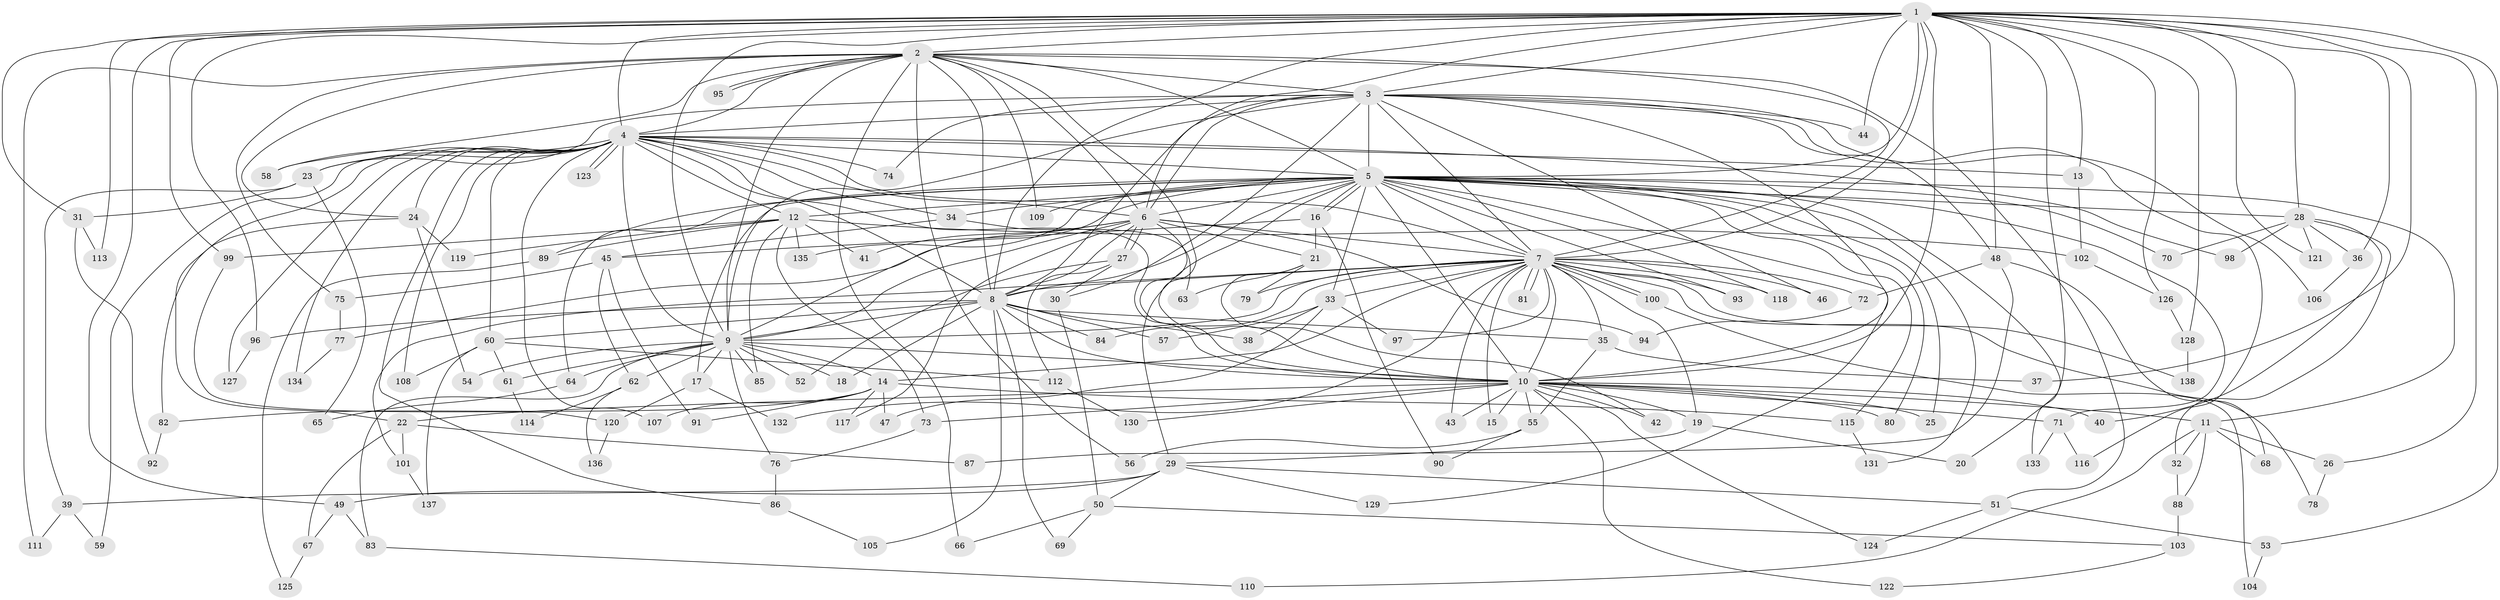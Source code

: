// coarse degree distribution, {23: 0.00909090909090909, 31: 0.00909090909090909, 32: 0.00909090909090909, 33: 0.00909090909090909, 14: 0.00909090909090909, 28: 0.00909090909090909, 18: 0.00909090909090909, 7: 0.02727272727272727, 10: 0.00909090909090909, 3: 0.18181818181818182, 2: 0.5363636363636364, 4: 0.07272727272727272, 5: 0.05454545454545454, 6: 0.03636363636363636, 9: 0.00909090909090909, 1: 0.00909090909090909}
// Generated by graph-tools (version 1.1) at 2025/23/03/03/25 07:23:48]
// undirected, 138 vertices, 301 edges
graph export_dot {
graph [start="1"]
  node [color=gray90,style=filled];
  1;
  2;
  3;
  4;
  5;
  6;
  7;
  8;
  9;
  10;
  11;
  12;
  13;
  14;
  15;
  16;
  17;
  18;
  19;
  20;
  21;
  22;
  23;
  24;
  25;
  26;
  27;
  28;
  29;
  30;
  31;
  32;
  33;
  34;
  35;
  36;
  37;
  38;
  39;
  40;
  41;
  42;
  43;
  44;
  45;
  46;
  47;
  48;
  49;
  50;
  51;
  52;
  53;
  54;
  55;
  56;
  57;
  58;
  59;
  60;
  61;
  62;
  63;
  64;
  65;
  66;
  67;
  68;
  69;
  70;
  71;
  72;
  73;
  74;
  75;
  76;
  77;
  78;
  79;
  80;
  81;
  82;
  83;
  84;
  85;
  86;
  87;
  88;
  89;
  90;
  91;
  92;
  93;
  94;
  95;
  96;
  97;
  98;
  99;
  100;
  101;
  102;
  103;
  104;
  105;
  106;
  107;
  108;
  109;
  110;
  111;
  112;
  113;
  114;
  115;
  116;
  117;
  118;
  119;
  120;
  121;
  122;
  123;
  124;
  125;
  126;
  127;
  128;
  129;
  130;
  131;
  132;
  133;
  134;
  135;
  136;
  137;
  138;
  1 -- 2;
  1 -- 3;
  1 -- 4;
  1 -- 5;
  1 -- 6;
  1 -- 7;
  1 -- 8;
  1 -- 9;
  1 -- 10;
  1 -- 13;
  1 -- 20;
  1 -- 26;
  1 -- 28;
  1 -- 31;
  1 -- 36;
  1 -- 37;
  1 -- 44;
  1 -- 48;
  1 -- 49;
  1 -- 53;
  1 -- 96;
  1 -- 99;
  1 -- 113;
  1 -- 121;
  1 -- 126;
  1 -- 128;
  2 -- 3;
  2 -- 4;
  2 -- 5;
  2 -- 6;
  2 -- 7;
  2 -- 8;
  2 -- 9;
  2 -- 10;
  2 -- 24;
  2 -- 51;
  2 -- 56;
  2 -- 58;
  2 -- 66;
  2 -- 75;
  2 -- 95;
  2 -- 95;
  2 -- 109;
  2 -- 111;
  3 -- 4;
  3 -- 5;
  3 -- 6;
  3 -- 7;
  3 -- 8;
  3 -- 9;
  3 -- 10;
  3 -- 23;
  3 -- 30;
  3 -- 44;
  3 -- 46;
  3 -- 48;
  3 -- 74;
  3 -- 106;
  3 -- 116;
  4 -- 5;
  4 -- 6;
  4 -- 7;
  4 -- 8;
  4 -- 9;
  4 -- 10;
  4 -- 12;
  4 -- 13;
  4 -- 22;
  4 -- 23;
  4 -- 24;
  4 -- 34;
  4 -- 58;
  4 -- 59;
  4 -- 60;
  4 -- 74;
  4 -- 86;
  4 -- 98;
  4 -- 107;
  4 -- 108;
  4 -- 123;
  4 -- 123;
  4 -- 127;
  4 -- 134;
  5 -- 6;
  5 -- 7;
  5 -- 8;
  5 -- 9;
  5 -- 10;
  5 -- 11;
  5 -- 12;
  5 -- 16;
  5 -- 16;
  5 -- 17;
  5 -- 25;
  5 -- 28;
  5 -- 29;
  5 -- 33;
  5 -- 34;
  5 -- 64;
  5 -- 70;
  5 -- 71;
  5 -- 80;
  5 -- 89;
  5 -- 93;
  5 -- 109;
  5 -- 115;
  5 -- 118;
  5 -- 129;
  5 -- 131;
  5 -- 133;
  5 -- 135;
  6 -- 7;
  6 -- 8;
  6 -- 9;
  6 -- 10;
  6 -- 21;
  6 -- 27;
  6 -- 27;
  6 -- 41;
  6 -- 77;
  6 -- 94;
  6 -- 117;
  7 -- 8;
  7 -- 9;
  7 -- 10;
  7 -- 14;
  7 -- 15;
  7 -- 19;
  7 -- 33;
  7 -- 35;
  7 -- 43;
  7 -- 46;
  7 -- 72;
  7 -- 78;
  7 -- 79;
  7 -- 81;
  7 -- 81;
  7 -- 84;
  7 -- 93;
  7 -- 97;
  7 -- 100;
  7 -- 100;
  7 -- 101;
  7 -- 118;
  7 -- 132;
  7 -- 138;
  8 -- 9;
  8 -- 10;
  8 -- 18;
  8 -- 35;
  8 -- 38;
  8 -- 57;
  8 -- 60;
  8 -- 69;
  8 -- 84;
  8 -- 96;
  8 -- 105;
  9 -- 10;
  9 -- 14;
  9 -- 17;
  9 -- 18;
  9 -- 52;
  9 -- 54;
  9 -- 61;
  9 -- 62;
  9 -- 64;
  9 -- 76;
  9 -- 83;
  9 -- 85;
  10 -- 11;
  10 -- 15;
  10 -- 19;
  10 -- 22;
  10 -- 25;
  10 -- 40;
  10 -- 42;
  10 -- 43;
  10 -- 55;
  10 -- 71;
  10 -- 73;
  10 -- 80;
  10 -- 122;
  10 -- 124;
  10 -- 130;
  11 -- 26;
  11 -- 32;
  11 -- 68;
  11 -- 88;
  11 -- 110;
  12 -- 41;
  12 -- 73;
  12 -- 85;
  12 -- 89;
  12 -- 99;
  12 -- 102;
  12 -- 119;
  12 -- 135;
  13 -- 102;
  14 -- 47;
  14 -- 82;
  14 -- 91;
  14 -- 107;
  14 -- 115;
  14 -- 117;
  16 -- 21;
  16 -- 45;
  16 -- 90;
  17 -- 120;
  17 -- 132;
  19 -- 20;
  19 -- 29;
  21 -- 42;
  21 -- 63;
  21 -- 79;
  22 -- 67;
  22 -- 87;
  22 -- 101;
  23 -- 31;
  23 -- 39;
  23 -- 65;
  24 -- 54;
  24 -- 82;
  24 -- 119;
  26 -- 78;
  27 -- 30;
  27 -- 52;
  27 -- 112;
  28 -- 32;
  28 -- 36;
  28 -- 40;
  28 -- 70;
  28 -- 98;
  28 -- 121;
  29 -- 39;
  29 -- 49;
  29 -- 50;
  29 -- 51;
  29 -- 129;
  30 -- 50;
  31 -- 92;
  31 -- 113;
  32 -- 88;
  33 -- 38;
  33 -- 47;
  33 -- 57;
  33 -- 97;
  34 -- 45;
  34 -- 63;
  35 -- 37;
  35 -- 55;
  36 -- 106;
  39 -- 59;
  39 -- 111;
  45 -- 62;
  45 -- 75;
  45 -- 91;
  48 -- 68;
  48 -- 72;
  48 -- 87;
  49 -- 67;
  49 -- 83;
  50 -- 66;
  50 -- 69;
  50 -- 103;
  51 -- 53;
  51 -- 124;
  53 -- 104;
  55 -- 56;
  55 -- 90;
  60 -- 61;
  60 -- 108;
  60 -- 112;
  60 -- 137;
  61 -- 114;
  62 -- 114;
  62 -- 136;
  64 -- 65;
  67 -- 125;
  71 -- 116;
  71 -- 133;
  72 -- 94;
  73 -- 76;
  75 -- 77;
  76 -- 86;
  77 -- 134;
  82 -- 92;
  83 -- 110;
  86 -- 105;
  88 -- 103;
  89 -- 125;
  96 -- 127;
  99 -- 120;
  100 -- 104;
  101 -- 137;
  102 -- 126;
  103 -- 122;
  112 -- 130;
  115 -- 131;
  120 -- 136;
  126 -- 128;
  128 -- 138;
}
